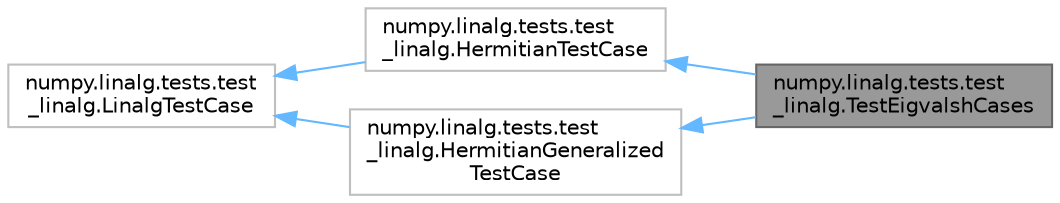 digraph "numpy.linalg.tests.test_linalg.TestEigvalshCases"
{
 // LATEX_PDF_SIZE
  bgcolor="transparent";
  edge [fontname=Helvetica,fontsize=10,labelfontname=Helvetica,labelfontsize=10];
  node [fontname=Helvetica,fontsize=10,shape=box,height=0.2,width=0.4];
  rankdir="LR";
  Node1 [id="Node000001",label="numpy.linalg.tests.test\l_linalg.TestEigvalshCases",height=0.2,width=0.4,color="gray40", fillcolor="grey60", style="filled", fontcolor="black",tooltip=" "];
  Node2 -> Node1 [id="edge5_Node000001_Node000002",dir="back",color="steelblue1",style="solid",tooltip=" "];
  Node2 [id="Node000002",label="numpy.linalg.tests.test\l_linalg.HermitianTestCase",height=0.2,width=0.4,color="grey75", fillcolor="white", style="filled",URL="$d5/df0/classnumpy_1_1linalg_1_1tests_1_1test__linalg_1_1HermitianTestCase.html",tooltip=" "];
  Node3 -> Node2 [id="edge6_Node000002_Node000003",dir="back",color="steelblue1",style="solid",tooltip=" "];
  Node3 [id="Node000003",label="numpy.linalg.tests.test\l_linalg.LinalgTestCase",height=0.2,width=0.4,color="grey75", fillcolor="white", style="filled",URL="$df/d23/classnumpy_1_1linalg_1_1tests_1_1test__linalg_1_1LinalgTestCase.html",tooltip=" "];
  Node4 -> Node1 [id="edge7_Node000001_Node000004",dir="back",color="steelblue1",style="solid",tooltip=" "];
  Node4 [id="Node000004",label="numpy.linalg.tests.test\l_linalg.HermitianGeneralized\lTestCase",height=0.2,width=0.4,color="grey75", fillcolor="white", style="filled",URL="$d4/d9c/classnumpy_1_1linalg_1_1tests_1_1test__linalg_1_1HermitianGeneralizedTestCase.html",tooltip=" "];
  Node3 -> Node4 [id="edge8_Node000004_Node000003",dir="back",color="steelblue1",style="solid",tooltip=" "];
}
